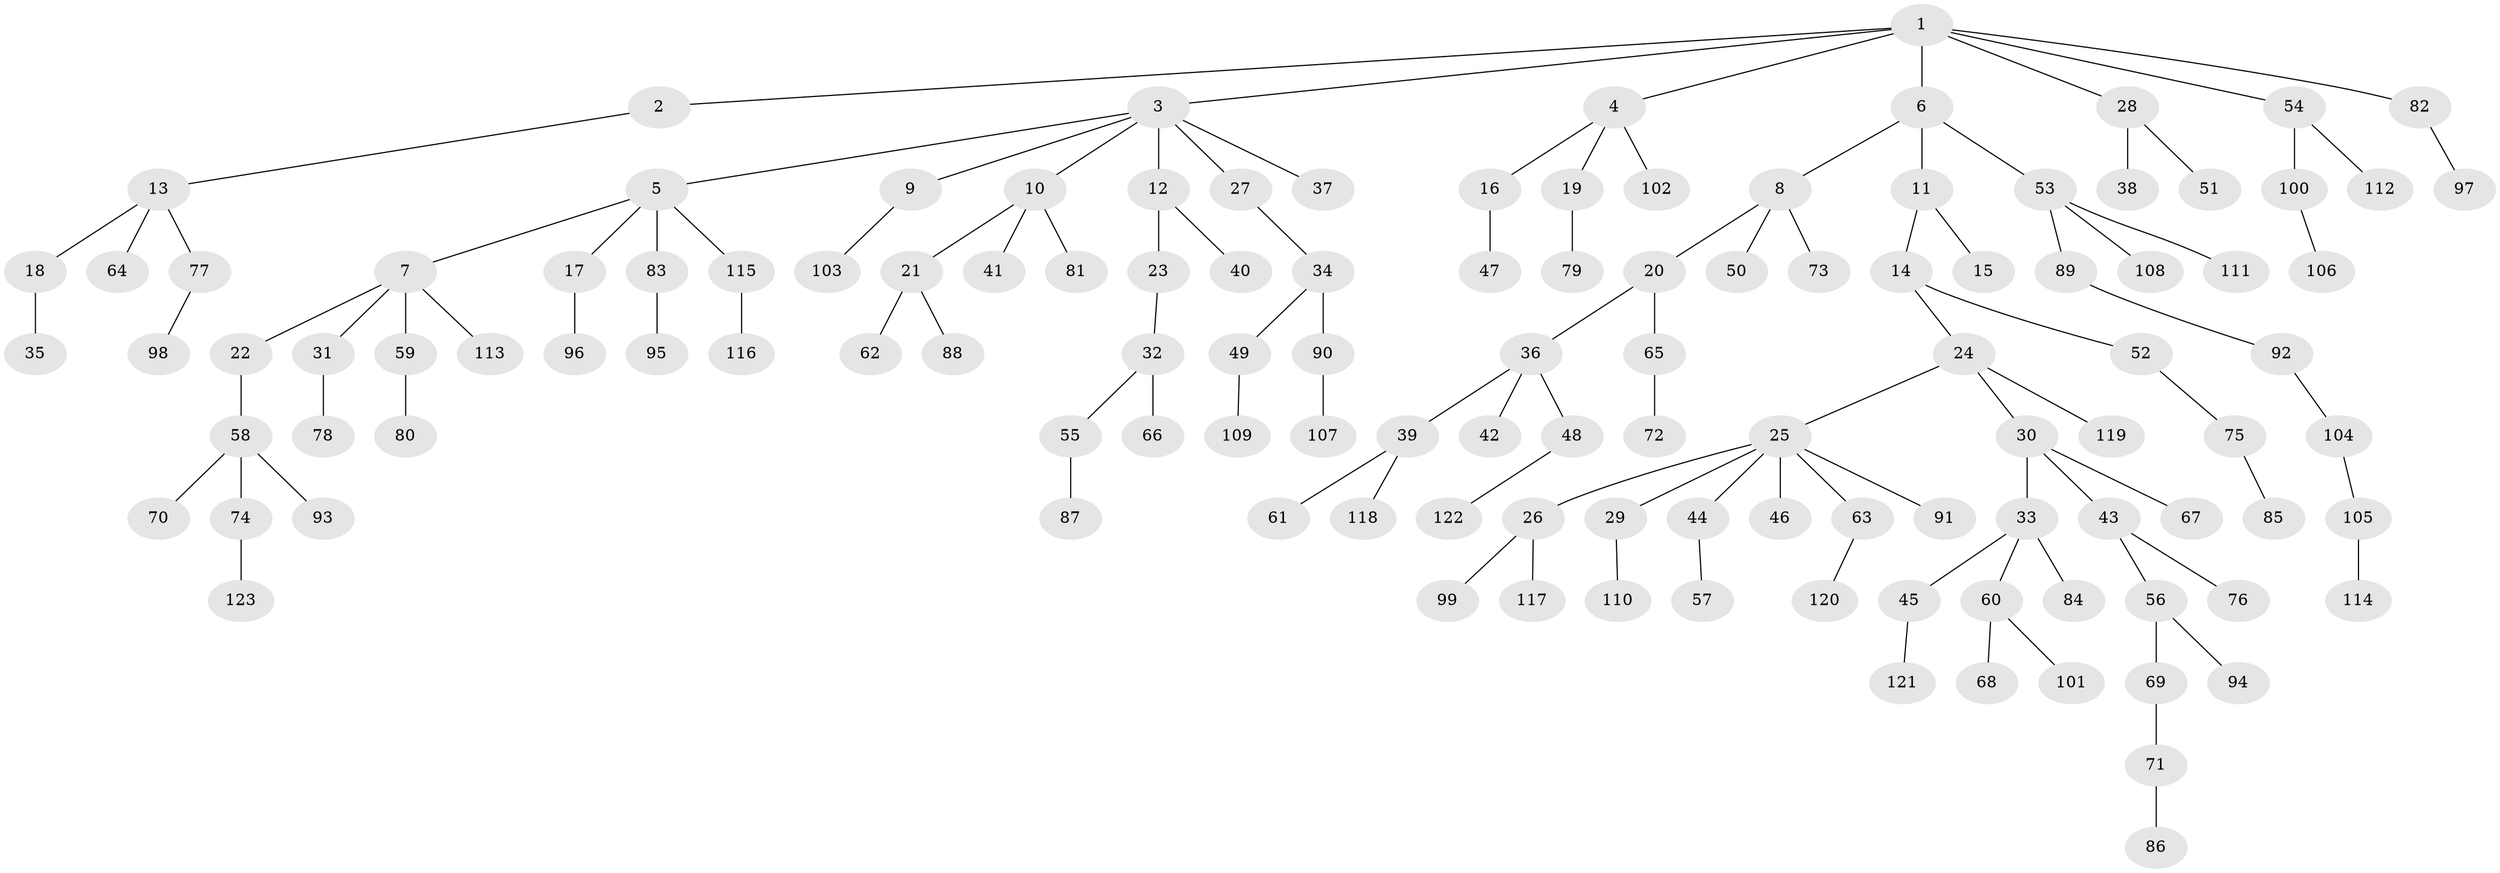 // Generated by graph-tools (version 1.1) at 2025/15/03/09/25 04:15:35]
// undirected, 123 vertices, 122 edges
graph export_dot {
graph [start="1"]
  node [color=gray90,style=filled];
  1;
  2;
  3;
  4;
  5;
  6;
  7;
  8;
  9;
  10;
  11;
  12;
  13;
  14;
  15;
  16;
  17;
  18;
  19;
  20;
  21;
  22;
  23;
  24;
  25;
  26;
  27;
  28;
  29;
  30;
  31;
  32;
  33;
  34;
  35;
  36;
  37;
  38;
  39;
  40;
  41;
  42;
  43;
  44;
  45;
  46;
  47;
  48;
  49;
  50;
  51;
  52;
  53;
  54;
  55;
  56;
  57;
  58;
  59;
  60;
  61;
  62;
  63;
  64;
  65;
  66;
  67;
  68;
  69;
  70;
  71;
  72;
  73;
  74;
  75;
  76;
  77;
  78;
  79;
  80;
  81;
  82;
  83;
  84;
  85;
  86;
  87;
  88;
  89;
  90;
  91;
  92;
  93;
  94;
  95;
  96;
  97;
  98;
  99;
  100;
  101;
  102;
  103;
  104;
  105;
  106;
  107;
  108;
  109;
  110;
  111;
  112;
  113;
  114;
  115;
  116;
  117;
  118;
  119;
  120;
  121;
  122;
  123;
  1 -- 2;
  1 -- 3;
  1 -- 4;
  1 -- 6;
  1 -- 28;
  1 -- 54;
  1 -- 82;
  2 -- 13;
  3 -- 5;
  3 -- 9;
  3 -- 10;
  3 -- 12;
  3 -- 27;
  3 -- 37;
  4 -- 16;
  4 -- 19;
  4 -- 102;
  5 -- 7;
  5 -- 17;
  5 -- 83;
  5 -- 115;
  6 -- 8;
  6 -- 11;
  6 -- 53;
  7 -- 22;
  7 -- 31;
  7 -- 59;
  7 -- 113;
  8 -- 20;
  8 -- 50;
  8 -- 73;
  9 -- 103;
  10 -- 21;
  10 -- 41;
  10 -- 81;
  11 -- 14;
  11 -- 15;
  12 -- 23;
  12 -- 40;
  13 -- 18;
  13 -- 64;
  13 -- 77;
  14 -- 24;
  14 -- 52;
  16 -- 47;
  17 -- 96;
  18 -- 35;
  19 -- 79;
  20 -- 36;
  20 -- 65;
  21 -- 62;
  21 -- 88;
  22 -- 58;
  23 -- 32;
  24 -- 25;
  24 -- 30;
  24 -- 119;
  25 -- 26;
  25 -- 29;
  25 -- 44;
  25 -- 46;
  25 -- 63;
  25 -- 91;
  26 -- 99;
  26 -- 117;
  27 -- 34;
  28 -- 38;
  28 -- 51;
  29 -- 110;
  30 -- 33;
  30 -- 43;
  30 -- 67;
  31 -- 78;
  32 -- 55;
  32 -- 66;
  33 -- 45;
  33 -- 60;
  33 -- 84;
  34 -- 49;
  34 -- 90;
  36 -- 39;
  36 -- 42;
  36 -- 48;
  39 -- 61;
  39 -- 118;
  43 -- 56;
  43 -- 76;
  44 -- 57;
  45 -- 121;
  48 -- 122;
  49 -- 109;
  52 -- 75;
  53 -- 89;
  53 -- 108;
  53 -- 111;
  54 -- 100;
  54 -- 112;
  55 -- 87;
  56 -- 69;
  56 -- 94;
  58 -- 70;
  58 -- 74;
  58 -- 93;
  59 -- 80;
  60 -- 68;
  60 -- 101;
  63 -- 120;
  65 -- 72;
  69 -- 71;
  71 -- 86;
  74 -- 123;
  75 -- 85;
  77 -- 98;
  82 -- 97;
  83 -- 95;
  89 -- 92;
  90 -- 107;
  92 -- 104;
  100 -- 106;
  104 -- 105;
  105 -- 114;
  115 -- 116;
}
